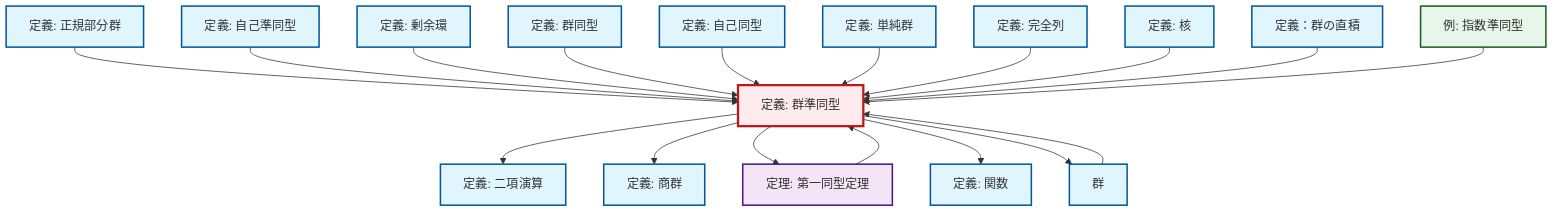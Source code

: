 graph TD
    classDef definition fill:#e1f5fe,stroke:#01579b,stroke-width:2px
    classDef theorem fill:#f3e5f5,stroke:#4a148c,stroke-width:2px
    classDef axiom fill:#fff3e0,stroke:#e65100,stroke-width:2px
    classDef example fill:#e8f5e9,stroke:#1b5e20,stroke-width:2px
    classDef current fill:#ffebee,stroke:#b71c1c,stroke-width:3px
    def-isomorphism["定義: 群同型"]:::definition
    ex-exponential-homomorphism["例: 指数準同型"]:::example
    def-endomorphism["定義: 自己準同型"]:::definition
    def-function["定義: 関数"]:::definition
    def-quotient-group["定義: 商群"]:::definition
    def-homomorphism["定義: 群準同型"]:::definition
    def-group["群"]:::definition
    thm-first-isomorphism["定理: 第一同型定理"]:::theorem
    def-exact-sequence["定義: 完全列"]:::definition
    def-direct-product["定義：群の直積"]:::definition
    def-kernel["定義: 核"]:::definition
    def-automorphism["定義: 自己同型"]:::definition
    def-simple-group["定義: 単純群"]:::definition
    def-normal-subgroup["定義: 正規部分群"]:::definition
    def-binary-operation["定義: 二項演算"]:::definition
    def-quotient-ring["定義: 剰余環"]:::definition
    def-normal-subgroup --> def-homomorphism
    def-endomorphism --> def-homomorphism
    def-quotient-ring --> def-homomorphism
    def-isomorphism --> def-homomorphism
    def-group --> def-homomorphism
    def-automorphism --> def-homomorphism
    def-simple-group --> def-homomorphism
    def-homomorphism --> def-binary-operation
    def-exact-sequence --> def-homomorphism
    def-kernel --> def-homomorphism
    def-homomorphism --> def-quotient-group
    thm-first-isomorphism --> def-homomorphism
    def-direct-product --> def-homomorphism
    def-homomorphism --> thm-first-isomorphism
    ex-exponential-homomorphism --> def-homomorphism
    def-homomorphism --> def-function
    def-homomorphism --> def-group
    class def-homomorphism current